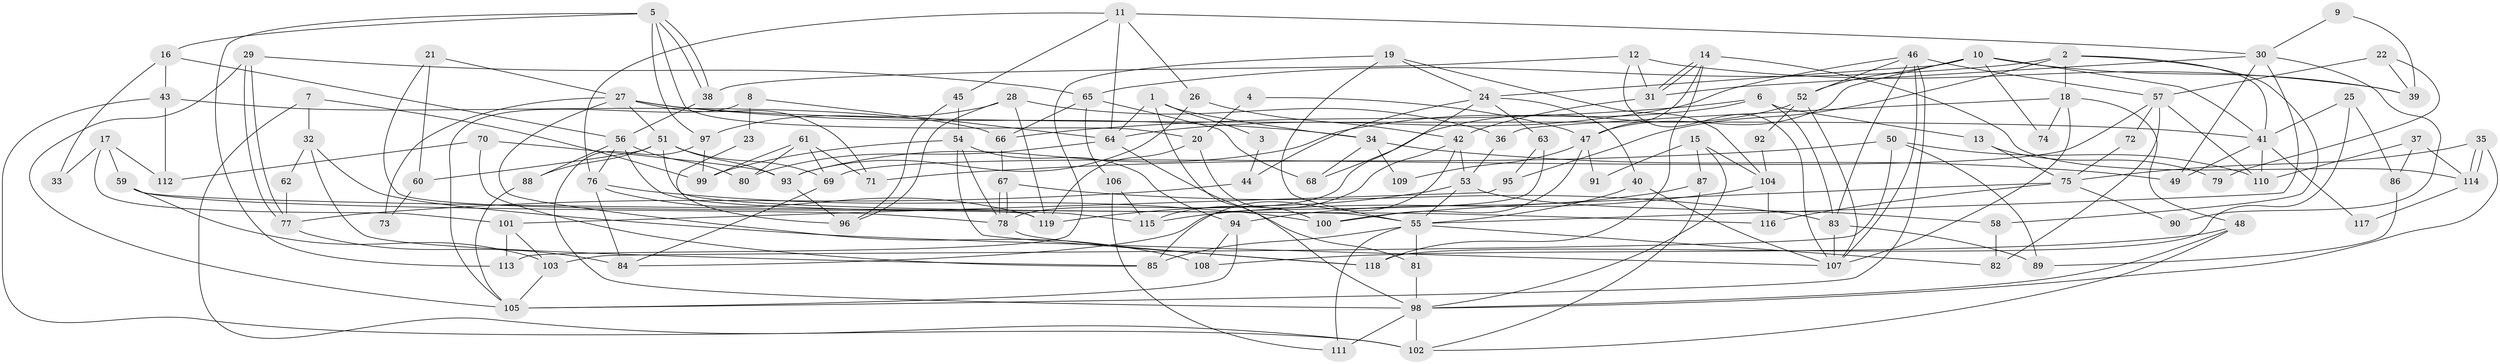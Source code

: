 // Generated by graph-tools (version 1.1) at 2025/14/03/09/25 04:14:49]
// undirected, 119 vertices, 238 edges
graph export_dot {
graph [start="1"]
  node [color=gray90,style=filled];
  1;
  2;
  3;
  4;
  5;
  6;
  7;
  8;
  9;
  10;
  11;
  12;
  13;
  14;
  15;
  16;
  17;
  18;
  19;
  20;
  21;
  22;
  23;
  24;
  25;
  26;
  27;
  28;
  29;
  30;
  31;
  32;
  33;
  34;
  35;
  36;
  37;
  38;
  39;
  40;
  41;
  42;
  43;
  44;
  45;
  46;
  47;
  48;
  49;
  50;
  51;
  52;
  53;
  54;
  55;
  56;
  57;
  58;
  59;
  60;
  61;
  62;
  63;
  64;
  65;
  66;
  67;
  68;
  69;
  70;
  71;
  72;
  73;
  74;
  75;
  76;
  77;
  78;
  79;
  80;
  81;
  82;
  83;
  84;
  85;
  86;
  87;
  88;
  89;
  90;
  91;
  92;
  93;
  94;
  95;
  96;
  97;
  98;
  99;
  100;
  101;
  102;
  103;
  104;
  105;
  106;
  107;
  108;
  109;
  110;
  111;
  112;
  113;
  114;
  115;
  116;
  117;
  118;
  119;
  1 -- 34;
  1 -- 98;
  1 -- 3;
  1 -- 64;
  2 -- 41;
  2 -- 18;
  2 -- 58;
  2 -- 65;
  2 -- 95;
  3 -- 44;
  4 -- 47;
  4 -- 20;
  5 -- 38;
  5 -- 38;
  5 -- 20;
  5 -- 16;
  5 -- 97;
  5 -- 113;
  6 -- 93;
  6 -- 66;
  6 -- 13;
  6 -- 83;
  7 -- 99;
  7 -- 32;
  7 -- 102;
  8 -- 105;
  8 -- 64;
  8 -- 23;
  9 -- 30;
  9 -- 39;
  10 -- 52;
  10 -- 24;
  10 -- 39;
  10 -- 41;
  10 -- 47;
  10 -- 74;
  11 -- 30;
  11 -- 64;
  11 -- 26;
  11 -- 45;
  11 -- 76;
  12 -- 38;
  12 -- 107;
  12 -- 31;
  12 -- 39;
  13 -- 75;
  13 -- 79;
  14 -- 31;
  14 -- 31;
  14 -- 114;
  14 -- 47;
  14 -- 118;
  15 -- 87;
  15 -- 98;
  15 -- 91;
  15 -- 104;
  16 -- 56;
  16 -- 33;
  16 -- 43;
  17 -- 112;
  17 -- 59;
  17 -- 33;
  17 -- 101;
  18 -- 48;
  18 -- 36;
  18 -- 74;
  18 -- 107;
  19 -- 104;
  19 -- 24;
  19 -- 55;
  19 -- 113;
  20 -- 100;
  20 -- 119;
  21 -- 27;
  21 -- 119;
  21 -- 60;
  22 -- 57;
  22 -- 39;
  22 -- 79;
  23 -- 96;
  24 -- 78;
  24 -- 63;
  24 -- 40;
  24 -- 44;
  25 -- 118;
  25 -- 41;
  25 -- 86;
  26 -- 42;
  26 -- 93;
  27 -- 51;
  27 -- 41;
  27 -- 34;
  27 -- 71;
  27 -- 73;
  27 -- 108;
  28 -- 96;
  28 -- 97;
  28 -- 36;
  28 -- 119;
  29 -- 77;
  29 -- 77;
  29 -- 65;
  29 -- 105;
  30 -- 31;
  30 -- 55;
  30 -- 49;
  30 -- 90;
  31 -- 42;
  32 -- 107;
  32 -- 85;
  32 -- 62;
  34 -- 68;
  34 -- 49;
  34 -- 109;
  35 -- 114;
  35 -- 114;
  35 -- 98;
  35 -- 75;
  36 -- 53;
  37 -- 110;
  37 -- 86;
  37 -- 114;
  38 -- 56;
  40 -- 107;
  40 -- 55;
  41 -- 49;
  41 -- 110;
  41 -- 117;
  42 -- 115;
  42 -- 53;
  42 -- 85;
  43 -- 102;
  43 -- 66;
  43 -- 112;
  44 -- 77;
  45 -- 54;
  45 -- 96;
  46 -- 83;
  46 -- 57;
  46 -- 52;
  46 -- 64;
  46 -- 105;
  46 -- 107;
  47 -- 91;
  47 -- 100;
  47 -- 109;
  48 -- 108;
  48 -- 102;
  48 -- 98;
  50 -- 103;
  50 -- 71;
  50 -- 89;
  50 -- 110;
  51 -- 55;
  51 -- 88;
  51 -- 60;
  51 -- 69;
  51 -- 93;
  52 -- 107;
  52 -- 68;
  52 -- 92;
  53 -- 55;
  53 -- 58;
  53 -- 119;
  54 -- 118;
  54 -- 78;
  54 -- 94;
  54 -- 99;
  55 -- 81;
  55 -- 82;
  55 -- 85;
  55 -- 111;
  56 -- 80;
  56 -- 76;
  56 -- 88;
  56 -- 115;
  57 -- 110;
  57 -- 82;
  57 -- 69;
  57 -- 72;
  58 -- 82;
  59 -- 103;
  59 -- 116;
  59 -- 78;
  60 -- 73;
  61 -- 69;
  61 -- 99;
  61 -- 71;
  61 -- 80;
  62 -- 77;
  63 -- 95;
  63 -- 84;
  64 -- 80;
  64 -- 81;
  65 -- 66;
  65 -- 68;
  65 -- 106;
  66 -- 67;
  67 -- 83;
  67 -- 78;
  67 -- 78;
  69 -- 84;
  70 -- 85;
  70 -- 93;
  70 -- 112;
  72 -- 75;
  75 -- 100;
  75 -- 90;
  75 -- 116;
  76 -- 119;
  76 -- 84;
  76 -- 100;
  77 -- 84;
  78 -- 118;
  81 -- 98;
  83 -- 107;
  83 -- 89;
  86 -- 89;
  87 -- 102;
  87 -- 94;
  88 -- 105;
  92 -- 104;
  93 -- 96;
  94 -- 105;
  94 -- 108;
  95 -- 101;
  97 -- 98;
  97 -- 99;
  98 -- 102;
  98 -- 111;
  101 -- 113;
  101 -- 103;
  103 -- 105;
  104 -- 115;
  104 -- 116;
  106 -- 111;
  106 -- 115;
  114 -- 117;
}
